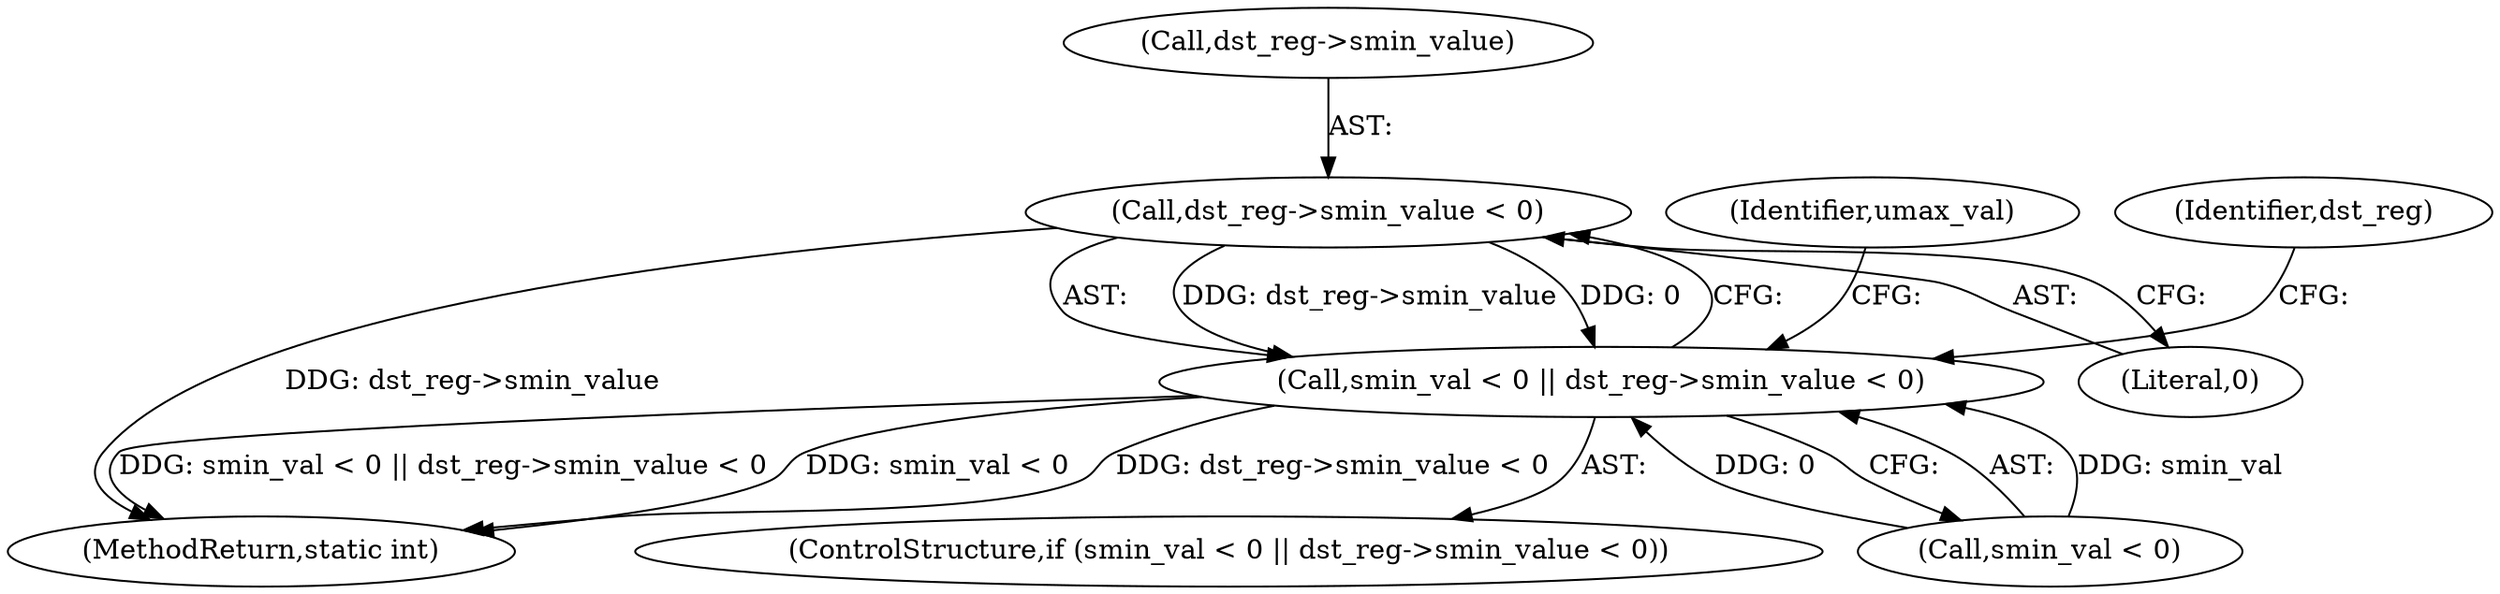 digraph "0_linux_bb7f0f989ca7de1153bd128a40a71709e339fa03_0@pointer" {
"1000396" [label="(Call,dst_reg->smin_value < 0)"];
"1000392" [label="(Call,smin_val < 0 || dst_reg->smin_value < 0)"];
"1000410" [label="(Identifier,umax_val)"];
"1000392" [label="(Call,smin_val < 0 || dst_reg->smin_value < 0)"];
"1000397" [label="(Call,dst_reg->smin_value)"];
"1000803" [label="(MethodReturn,static int)"];
"1000400" [label="(Literal,0)"];
"1000391" [label="(ControlStructure,if (smin_val < 0 || dst_reg->smin_value < 0))"];
"1000396" [label="(Call,dst_reg->smin_value < 0)"];
"1000403" [label="(Identifier,dst_reg)"];
"1000393" [label="(Call,smin_val < 0)"];
"1000396" -> "1000392"  [label="AST: "];
"1000396" -> "1000400"  [label="CFG: "];
"1000397" -> "1000396"  [label="AST: "];
"1000400" -> "1000396"  [label="AST: "];
"1000392" -> "1000396"  [label="CFG: "];
"1000396" -> "1000803"  [label="DDG: dst_reg->smin_value"];
"1000396" -> "1000392"  [label="DDG: dst_reg->smin_value"];
"1000396" -> "1000392"  [label="DDG: 0"];
"1000392" -> "1000391"  [label="AST: "];
"1000392" -> "1000393"  [label="CFG: "];
"1000393" -> "1000392"  [label="AST: "];
"1000403" -> "1000392"  [label="CFG: "];
"1000410" -> "1000392"  [label="CFG: "];
"1000392" -> "1000803"  [label="DDG: dst_reg->smin_value < 0"];
"1000392" -> "1000803"  [label="DDG: smin_val < 0 || dst_reg->smin_value < 0"];
"1000392" -> "1000803"  [label="DDG: smin_val < 0"];
"1000393" -> "1000392"  [label="DDG: smin_val"];
"1000393" -> "1000392"  [label="DDG: 0"];
}
